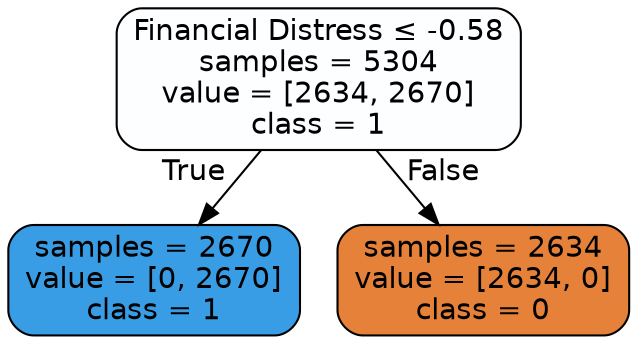 digraph Tree {
node [shape=box, style="filled, rounded", color="black", fontname="helvetica"] ;
edge [fontname="helvetica"] ;
0 [label=<Financial Distress &le; -0.58<br/>samples = 5304<br/>value = [2634, 2670]<br/>class = 1>, fillcolor="#fcfeff"] ;
1 [label=<samples = 2670<br/>value = [0, 2670]<br/>class = 1>, fillcolor="#399de5"] ;
0 -> 1 [labeldistance=2.5, labelangle=45, headlabel="True"] ;
2 [label=<samples = 2634<br/>value = [2634, 0]<br/>class = 0>, fillcolor="#e58139"] ;
0 -> 2 [labeldistance=2.5, labelangle=-45, headlabel="False"] ;
}